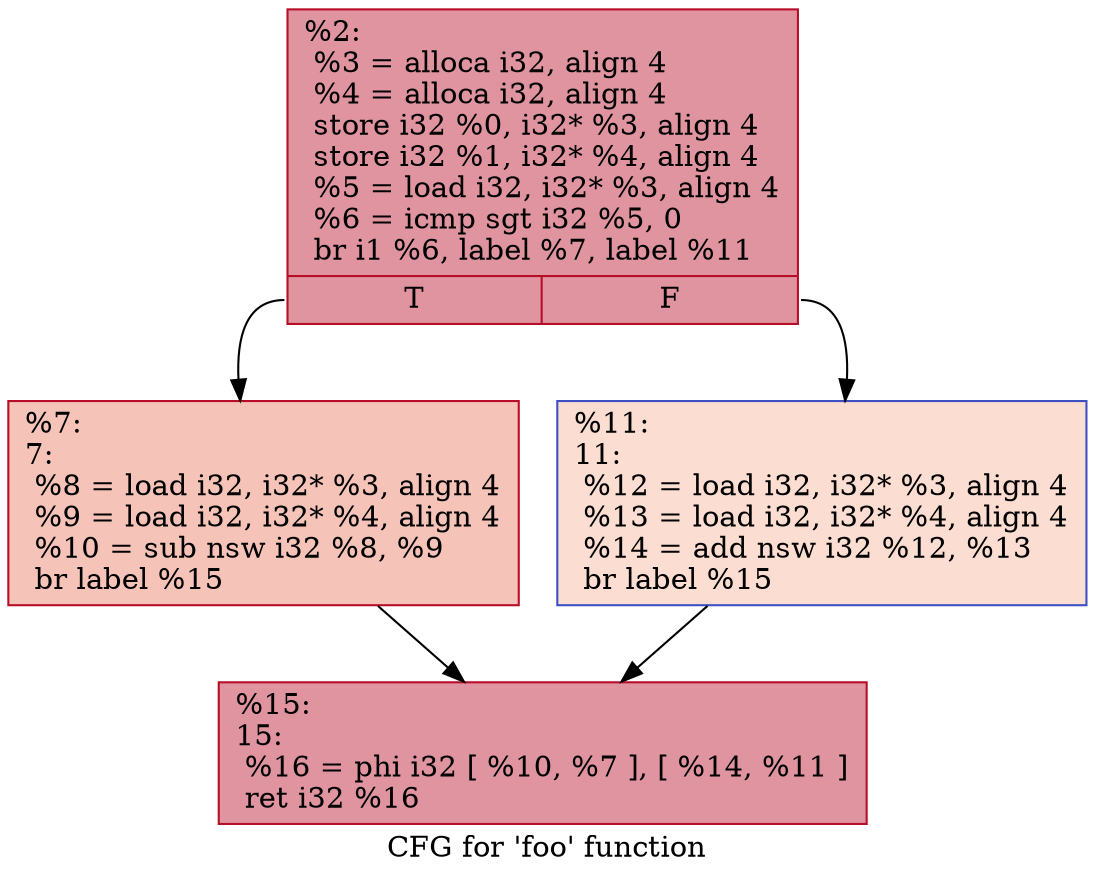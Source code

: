 digraph "CFG for 'foo' function" {
	label="CFG for 'foo' function";

	Node0x55afb59c3e00 [shape=record,color="#b70d28ff", style=filled, fillcolor="#b70d2870",label="{%2:\l  %3 = alloca i32, align 4\l  %4 = alloca i32, align 4\l  store i32 %0, i32* %3, align 4\l  store i32 %1, i32* %4, align 4\l  %5 = load i32, i32* %3, align 4\l  %6 = icmp sgt i32 %5, 0\l  br i1 %6, label %7, label %11\l|{<s0>T|<s1>F}}"];
	Node0x55afb59c3e00:s0 -> Node0x55afb59c46a0;
	Node0x55afb59c3e00:s1 -> Node0x55afb59c46f0;
	Node0x55afb59c46a0 [shape=record,color="#b70d28ff", style=filled, fillcolor="#e8765c70",label="{%7:\l7:                                                \l  %8 = load i32, i32* %3, align 4\l  %9 = load i32, i32* %4, align 4\l  %10 = sub nsw i32 %8, %9\l  br label %15\l}"];
	Node0x55afb59c46a0 -> Node0x55afb59c45e0;
	Node0x55afb59c46f0 [shape=record,color="#3d50c3ff", style=filled, fillcolor="#f7b39670",label="{%11:\l11:                                               \l  %12 = load i32, i32* %3, align 4\l  %13 = load i32, i32* %4, align 4\l  %14 = add nsw i32 %12, %13\l  br label %15\l}"];
	Node0x55afb59c46f0 -> Node0x55afb59c45e0;
	Node0x55afb59c45e0 [shape=record,color="#b70d28ff", style=filled, fillcolor="#b70d2870",label="{%15:\l15:                                               \l  %16 = phi i32 [ %10, %7 ], [ %14, %11 ]\l  ret i32 %16\l}"];
}

